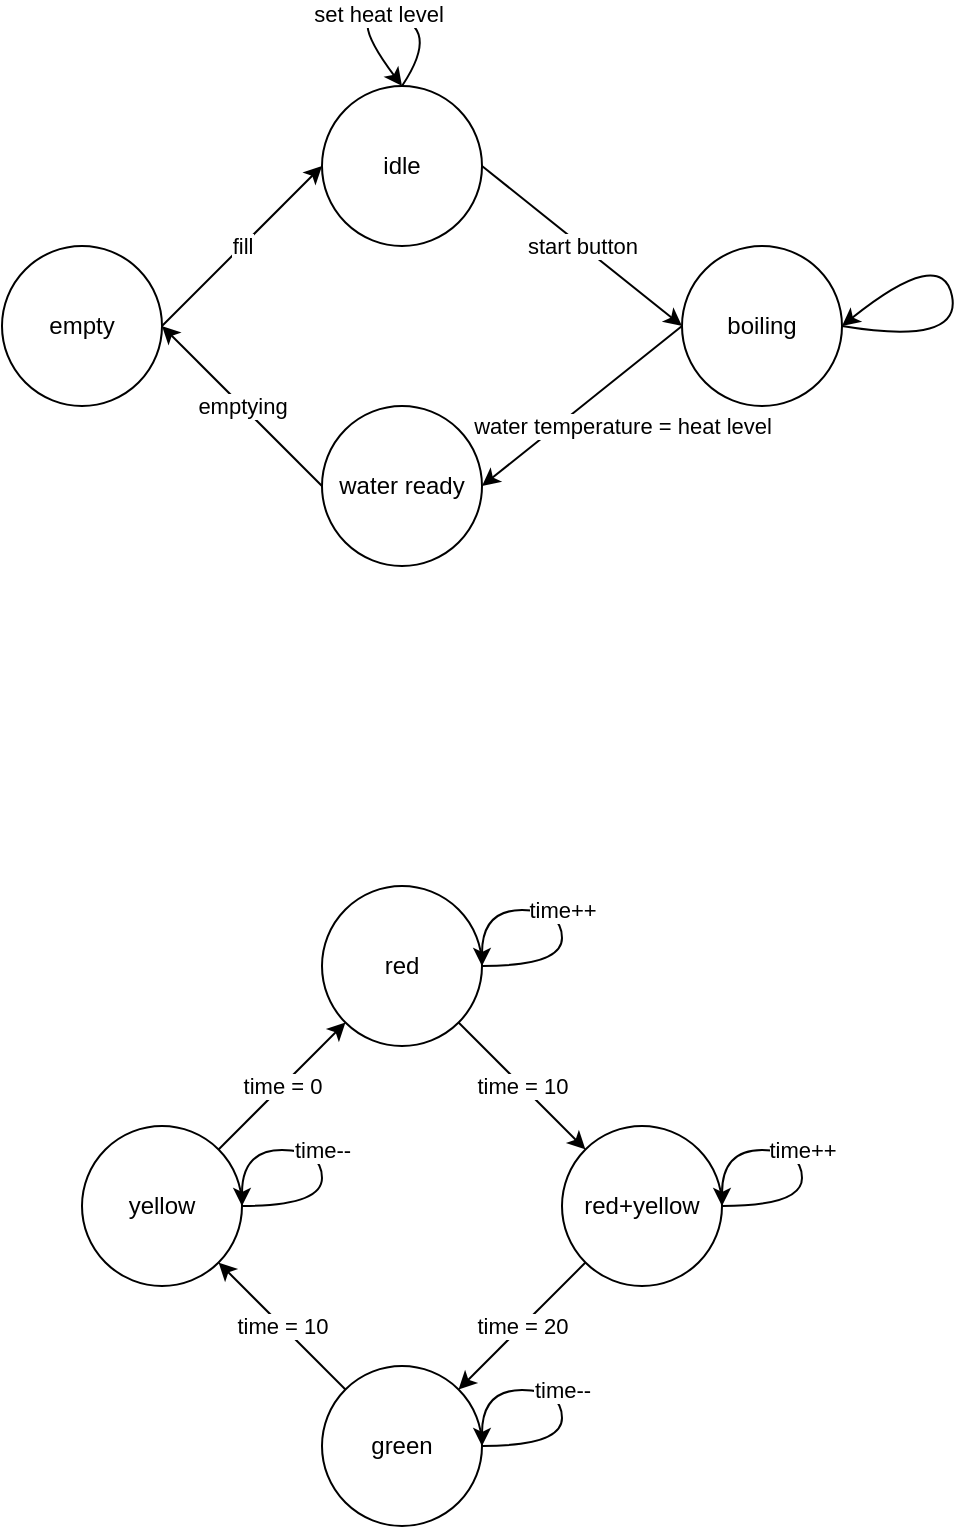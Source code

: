 <mxfile version="12.2.4" pages="1"><diagram id="_UCHQzgNfC7UQBNWK_4W" name="Page-1"><mxGraphModel dx="1395" dy="584" grid="1" gridSize="10" guides="1" tooltips="1" connect="1" arrows="1" fold="1" page="1" pageScale="1" pageWidth="827" pageHeight="1169" math="0" shadow="0"><root><mxCell id="0"/><mxCell id="1" parent="0"/><mxCell id="5" value="start button" style="rounded=0;orthogonalLoop=1;jettySize=auto;html=1;exitX=1;exitY=0.5;exitDx=0;exitDy=0;entryX=0;entryY=0.5;entryDx=0;entryDy=0;" parent="1" source="2" target="3" edge="1"><mxGeometry relative="1" as="geometry"/></mxCell><mxCell id="2" value="idle" style="ellipse;whiteSpace=wrap;html=1;aspect=fixed;" parent="1" vertex="1"><mxGeometry x="40" y="120" width="80" height="80" as="geometry"/></mxCell><mxCell id="8" value="water temperature = heat level" style="edgeStyle=none;rounded=0;orthogonalLoop=1;jettySize=auto;html=1;exitX=0;exitY=0.5;exitDx=0;exitDy=0;entryX=1;entryY=0.5;entryDx=0;entryDy=0;" parent="1" source="3" target="6" edge="1"><mxGeometry x="-0.146" y="20" relative="1" as="geometry"><mxPoint as="offset"/></mxGeometry></mxCell><mxCell id="3" value="boiling" style="ellipse;whiteSpace=wrap;html=1;aspect=fixed;" parent="1" vertex="1"><mxGeometry x="220" y="200" width="80" height="80" as="geometry"/></mxCell><mxCell id="4" value="set heat level" style="curved=1;endArrow=classic;html=1;exitX=0.5;exitY=0;exitDx=0;exitDy=0;" parent="1" source="2" edge="1"><mxGeometry width="50" height="50" relative="1" as="geometry"><mxPoint x="80" y="150" as="sourcePoint"/><mxPoint x="80" y="120" as="targetPoint"/><Array as="points"><mxPoint x="100" y="90"/><mxPoint x="50" y="80"/></Array></mxGeometry></mxCell><mxCell id="12" value="emptying" style="edgeStyle=none;rounded=0;orthogonalLoop=1;jettySize=auto;html=1;exitX=0;exitY=0.5;exitDx=0;exitDy=0;entryX=1;entryY=0.5;entryDx=0;entryDy=0;" parent="1" source="6" target="11" edge="1"><mxGeometry relative="1" as="geometry"/></mxCell><mxCell id="6" value="water ready" style="ellipse;whiteSpace=wrap;html=1;aspect=fixed;" parent="1" vertex="1"><mxGeometry x="40" y="280" width="80" height="80" as="geometry"/></mxCell><mxCell id="7" value="" style="curved=1;endArrow=classic;html=1;exitX=1;exitY=0.5;exitDx=0;exitDy=0;entryX=1;entryY=0.5;entryDx=0;entryDy=0;" parent="1" source="3" target="3" edge="1"><mxGeometry width="50" height="50" relative="1" as="geometry"><mxPoint x="380" y="250" as="sourcePoint"/><mxPoint x="430" y="200" as="targetPoint"/><Array as="points"><mxPoint x="360" y="250"/><mxPoint x="350" y="200"/></Array></mxGeometry></mxCell><mxCell id="13" value="fill" style="edgeStyle=none;rounded=0;orthogonalLoop=1;jettySize=auto;html=1;exitX=1;exitY=0.5;exitDx=0;exitDy=0;entryX=0;entryY=0.5;entryDx=0;entryDy=0;" parent="1" source="11" target="2" edge="1"><mxGeometry relative="1" as="geometry"/></mxCell><mxCell id="11" value="empty" style="ellipse;whiteSpace=wrap;html=1;aspect=fixed;" parent="1" vertex="1"><mxGeometry x="-120" y="200" width="80" height="80" as="geometry"/></mxCell><mxCell id="18" value="time = 10" style="edgeStyle=none;rounded=0;orthogonalLoop=1;jettySize=auto;html=1;" parent="1" source="14" target="17" edge="1"><mxGeometry relative="1" as="geometry"/></mxCell><mxCell id="14" value="red" style="ellipse;whiteSpace=wrap;html=1;aspect=fixed;" parent="1" vertex="1"><mxGeometry x="40" y="520" width="80" height="80" as="geometry"/></mxCell><mxCell id="20" value="time = 10" style="edgeStyle=none;rounded=0;orthogonalLoop=1;jettySize=auto;html=1;" parent="1" source="15" target="16" edge="1"><mxGeometry relative="1" as="geometry"/></mxCell><mxCell id="15" value="green" style="ellipse;whiteSpace=wrap;html=1;aspect=fixed;" parent="1" vertex="1"><mxGeometry x="40" y="760" width="80" height="80" as="geometry"/></mxCell><mxCell id="21" value="time = 0" style="edgeStyle=none;rounded=0;orthogonalLoop=1;jettySize=auto;html=1;" parent="1" source="16" target="14" edge="1"><mxGeometry relative="1" as="geometry"/></mxCell><mxCell id="16" value="yellow" style="ellipse;whiteSpace=wrap;html=1;aspect=fixed;" parent="1" vertex="1"><mxGeometry x="-80" y="640" width="80" height="80" as="geometry"/></mxCell><mxCell id="19" value="time = 20" style="edgeStyle=none;rounded=0;orthogonalLoop=1;jettySize=auto;html=1;" parent="1" source="17" target="15" edge="1"><mxGeometry relative="1" as="geometry"/></mxCell><mxCell id="17" value="red+yellow" style="ellipse;whiteSpace=wrap;html=1;aspect=fixed;" parent="1" vertex="1"><mxGeometry x="160" y="640" width="80" height="80" as="geometry"/></mxCell><mxCell id="22" value="time++" style="edgeStyle=orthogonalEdgeStyle;rounded=0;orthogonalLoop=1;jettySize=auto;html=1;exitX=1;exitY=0.5;exitDx=0;exitDy=0;entryX=1;entryY=0.5;entryDx=0;entryDy=0;curved=1;" parent="1" source="17" target="17" edge="1"><mxGeometry relative="1" as="geometry"><Array as="points"><mxPoint x="280" y="680"/><mxPoint x="280" y="652"/><mxPoint x="240" y="652"/></Array></mxGeometry></mxCell><mxCell id="23" value="time++" style="edgeStyle=orthogonalEdgeStyle;rounded=0;orthogonalLoop=1;jettySize=auto;html=1;exitX=1;exitY=0.5;exitDx=0;exitDy=0;entryX=1;entryY=0.5;entryDx=0;entryDy=0;curved=1;" parent="1" edge="1"><mxGeometry relative="1" as="geometry"><mxPoint x="120" y="560" as="sourcePoint"/><mxPoint x="120" y="560" as="targetPoint"/><Array as="points"><mxPoint x="160" y="560"/><mxPoint x="160" y="532"/><mxPoint x="120" y="532"/></Array></mxGeometry></mxCell><mxCell id="24" value="time--" style="edgeStyle=orthogonalEdgeStyle;rounded=0;orthogonalLoop=1;jettySize=auto;html=1;exitX=1;exitY=0.5;exitDx=0;exitDy=0;entryX=1;entryY=0.5;entryDx=0;entryDy=0;curved=1;" parent="1" edge="1"><mxGeometry relative="1" as="geometry"><mxPoint x="120" y="800" as="sourcePoint"/><mxPoint x="120" y="800" as="targetPoint"/><Array as="points"><mxPoint x="160" y="800"/><mxPoint x="160" y="772"/><mxPoint x="120" y="772"/></Array></mxGeometry></mxCell><mxCell id="25" value="time--" style="edgeStyle=orthogonalEdgeStyle;rounded=0;orthogonalLoop=1;jettySize=auto;html=1;exitX=1;exitY=0.5;exitDx=0;exitDy=0;entryX=1;entryY=0.5;entryDx=0;entryDy=0;curved=1;" parent="1" edge="1"><mxGeometry relative="1" as="geometry"><mxPoint y="680" as="sourcePoint"/><mxPoint y="680" as="targetPoint"/><Array as="points"><mxPoint x="40" y="680"/><mxPoint x="40" y="652"/><mxPoint y="652"/></Array></mxGeometry></mxCell></root></mxGraphModel></diagram></mxfile>